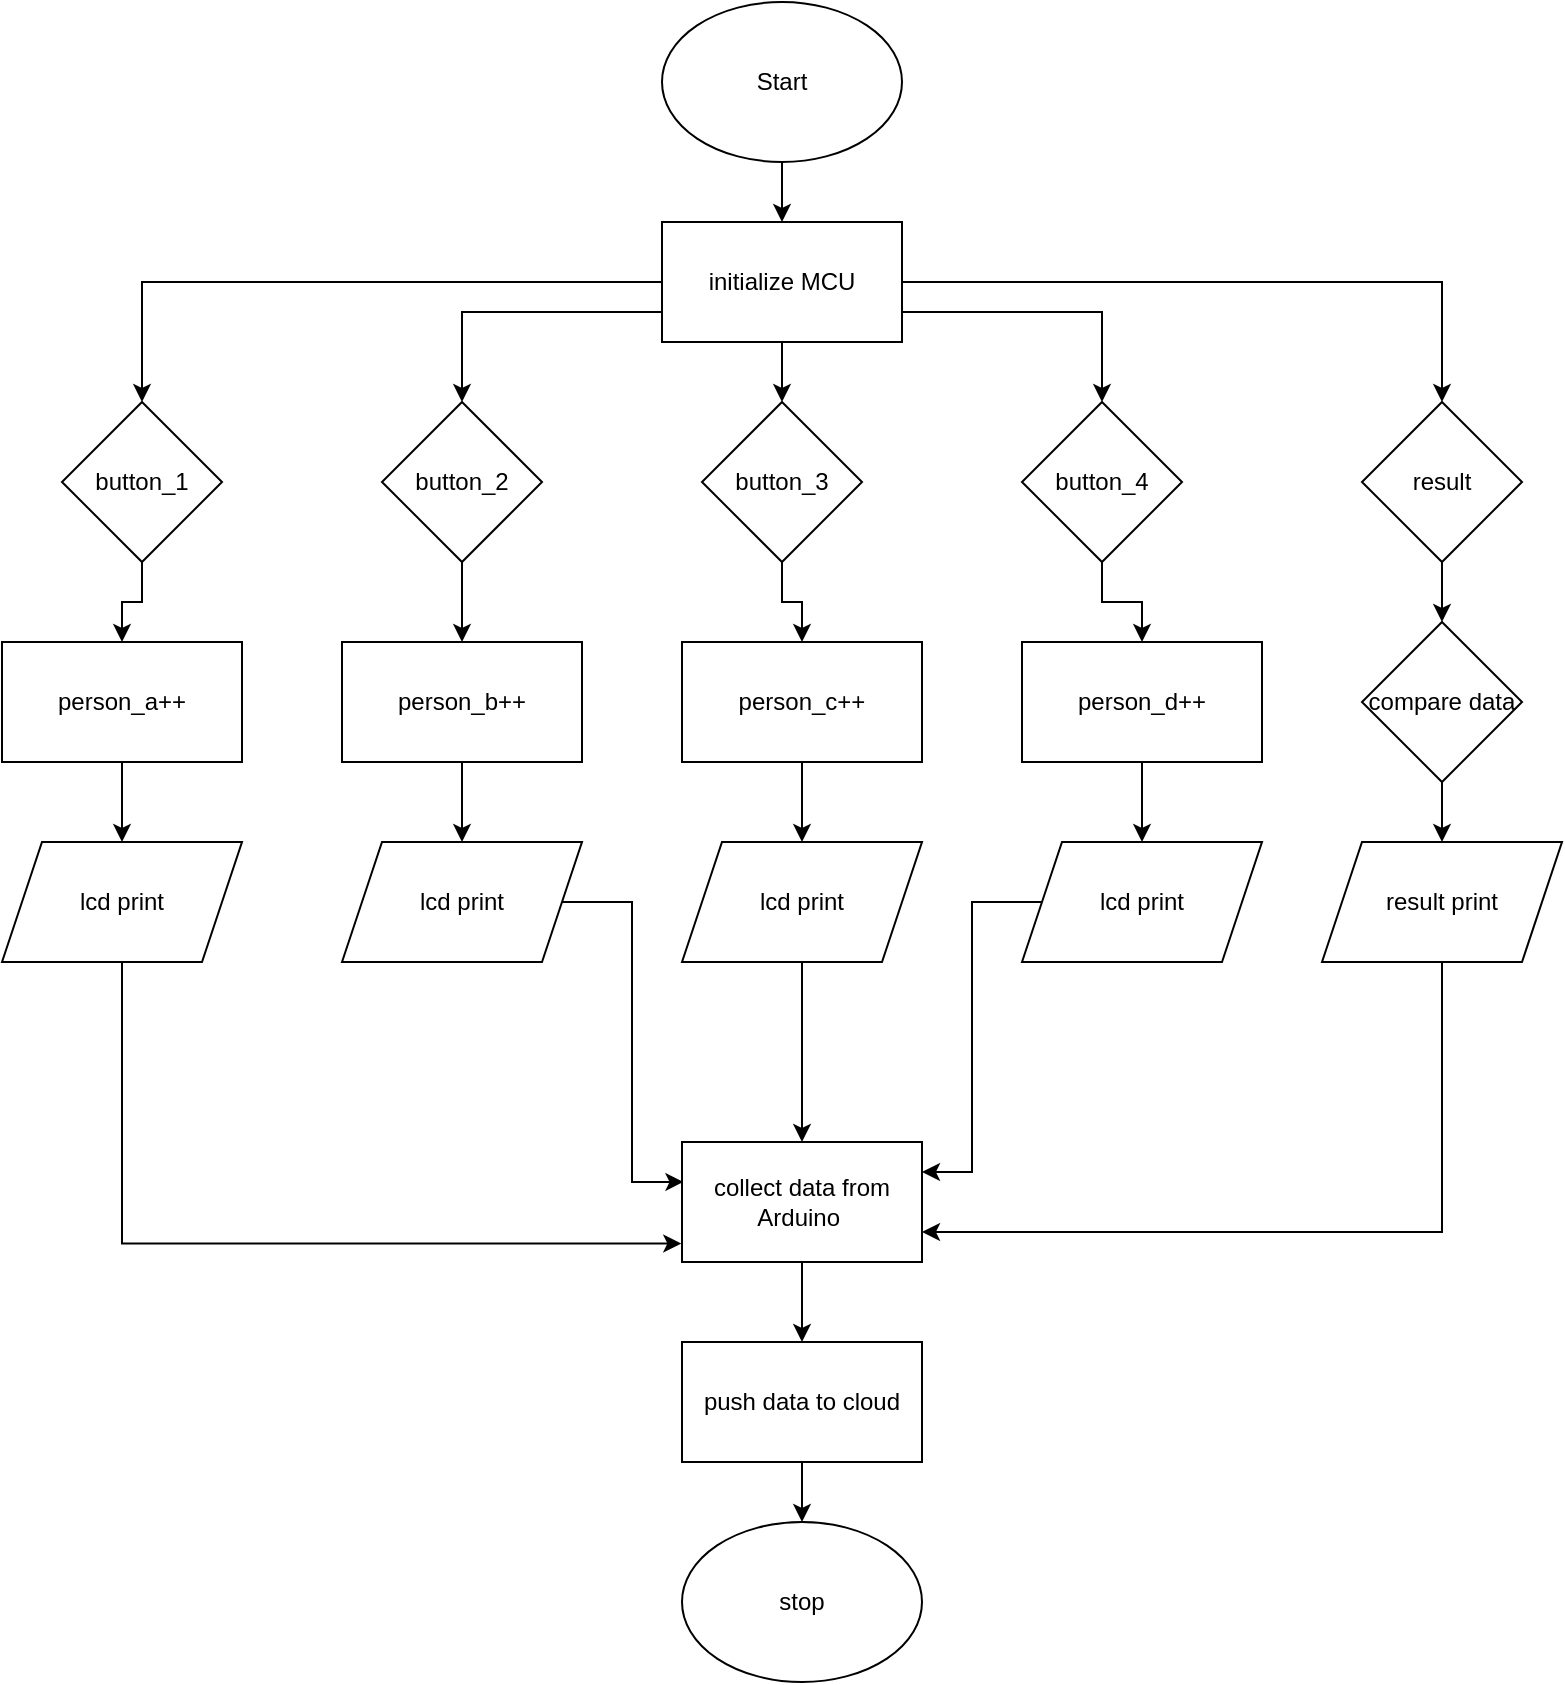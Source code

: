 <mxfile version="15.7.0" type="github">
  <diagram id="oQepenoJj2iVBAI4W11D" name="Page-1">
    <mxGraphModel dx="2076" dy="1184" grid="1" gridSize="10" guides="1" tooltips="1" connect="1" arrows="1" fold="1" page="1" pageScale="1" pageWidth="850" pageHeight="1100" math="0" shadow="0">
      <root>
        <mxCell id="0" />
        <mxCell id="1" parent="0" />
        <mxCell id="-e3V5WIvxnQaTlGsCBYI-39" value="" style="edgeStyle=orthogonalEdgeStyle;rounded=0;orthogonalLoop=1;jettySize=auto;html=1;" edge="1" parent="1" source="-e3V5WIvxnQaTlGsCBYI-3" target="-e3V5WIvxnQaTlGsCBYI-13">
          <mxGeometry relative="1" as="geometry" />
        </mxCell>
        <mxCell id="-e3V5WIvxnQaTlGsCBYI-3" value="button_2" style="rhombus;whiteSpace=wrap;html=1;" vertex="1" parent="1">
          <mxGeometry x="200" y="200" width="80" height="80" as="geometry" />
        </mxCell>
        <mxCell id="-e3V5WIvxnQaTlGsCBYI-38" value="" style="edgeStyle=orthogonalEdgeStyle;rounded=0;orthogonalLoop=1;jettySize=auto;html=1;" edge="1" parent="1" source="-e3V5WIvxnQaTlGsCBYI-4" target="-e3V5WIvxnQaTlGsCBYI-14">
          <mxGeometry relative="1" as="geometry" />
        </mxCell>
        <mxCell id="-e3V5WIvxnQaTlGsCBYI-4" value="button_1" style="rhombus;whiteSpace=wrap;html=1;" vertex="1" parent="1">
          <mxGeometry x="40" y="200" width="80" height="80" as="geometry" />
        </mxCell>
        <mxCell id="-e3V5WIvxnQaTlGsCBYI-41" value="" style="edgeStyle=orthogonalEdgeStyle;rounded=0;orthogonalLoop=1;jettySize=auto;html=1;" edge="1" parent="1" source="-e3V5WIvxnQaTlGsCBYI-5" target="-e3V5WIvxnQaTlGsCBYI-12">
          <mxGeometry relative="1" as="geometry" />
        </mxCell>
        <mxCell id="-e3V5WIvxnQaTlGsCBYI-5" value="button_4" style="rhombus;whiteSpace=wrap;html=1;" vertex="1" parent="1">
          <mxGeometry x="520" y="200" width="80" height="80" as="geometry" />
        </mxCell>
        <mxCell id="-e3V5WIvxnQaTlGsCBYI-40" value="" style="edgeStyle=orthogonalEdgeStyle;rounded=0;orthogonalLoop=1;jettySize=auto;html=1;" edge="1" parent="1" source="-e3V5WIvxnQaTlGsCBYI-6" target="-e3V5WIvxnQaTlGsCBYI-11">
          <mxGeometry relative="1" as="geometry" />
        </mxCell>
        <mxCell id="-e3V5WIvxnQaTlGsCBYI-6" value="button_3" style="rhombus;whiteSpace=wrap;html=1;" vertex="1" parent="1">
          <mxGeometry x="360" y="200" width="80" height="80" as="geometry" />
        </mxCell>
        <mxCell id="-e3V5WIvxnQaTlGsCBYI-42" value="" style="edgeStyle=orthogonalEdgeStyle;rounded=0;orthogonalLoop=1;jettySize=auto;html=1;" edge="1" parent="1" source="-e3V5WIvxnQaTlGsCBYI-7" target="-e3V5WIvxnQaTlGsCBYI-22">
          <mxGeometry relative="1" as="geometry" />
        </mxCell>
        <mxCell id="-e3V5WIvxnQaTlGsCBYI-7" value="result" style="rhombus;whiteSpace=wrap;html=1;" vertex="1" parent="1">
          <mxGeometry x="690" y="200" width="80" height="80" as="geometry" />
        </mxCell>
        <mxCell id="-e3V5WIvxnQaTlGsCBYI-32" value="" style="edgeStyle=orthogonalEdgeStyle;rounded=0;orthogonalLoop=1;jettySize=auto;html=1;" edge="1" parent="1" source="-e3V5WIvxnQaTlGsCBYI-10" target="-e3V5WIvxnQaTlGsCBYI-6">
          <mxGeometry relative="1" as="geometry" />
        </mxCell>
        <mxCell id="-e3V5WIvxnQaTlGsCBYI-33" style="edgeStyle=orthogonalEdgeStyle;rounded=0;orthogonalLoop=1;jettySize=auto;html=1;exitX=0;exitY=0.75;exitDx=0;exitDy=0;entryX=0.5;entryY=0;entryDx=0;entryDy=0;" edge="1" parent="1" source="-e3V5WIvxnQaTlGsCBYI-10" target="-e3V5WIvxnQaTlGsCBYI-3">
          <mxGeometry relative="1" as="geometry">
            <Array as="points">
              <mxPoint x="240" y="155" />
            </Array>
          </mxGeometry>
        </mxCell>
        <mxCell id="-e3V5WIvxnQaTlGsCBYI-35" style="edgeStyle=orthogonalEdgeStyle;rounded=0;orthogonalLoop=1;jettySize=auto;html=1;entryX=0.5;entryY=0;entryDx=0;entryDy=0;" edge="1" parent="1" source="-e3V5WIvxnQaTlGsCBYI-10" target="-e3V5WIvxnQaTlGsCBYI-4">
          <mxGeometry relative="1" as="geometry" />
        </mxCell>
        <mxCell id="-e3V5WIvxnQaTlGsCBYI-36" style="edgeStyle=orthogonalEdgeStyle;rounded=0;orthogonalLoop=1;jettySize=auto;html=1;exitX=1;exitY=0.75;exitDx=0;exitDy=0;entryX=0.5;entryY=0;entryDx=0;entryDy=0;" edge="1" parent="1" source="-e3V5WIvxnQaTlGsCBYI-10" target="-e3V5WIvxnQaTlGsCBYI-5">
          <mxGeometry relative="1" as="geometry" />
        </mxCell>
        <mxCell id="-e3V5WIvxnQaTlGsCBYI-37" style="edgeStyle=orthogonalEdgeStyle;rounded=0;orthogonalLoop=1;jettySize=auto;html=1;" edge="1" parent="1" source="-e3V5WIvxnQaTlGsCBYI-10" target="-e3V5WIvxnQaTlGsCBYI-7">
          <mxGeometry relative="1" as="geometry" />
        </mxCell>
        <mxCell id="-e3V5WIvxnQaTlGsCBYI-10" value="initialize MCU" style="rounded=0;whiteSpace=wrap;html=1;" vertex="1" parent="1">
          <mxGeometry x="340" y="110" width="120" height="60" as="geometry" />
        </mxCell>
        <mxCell id="-e3V5WIvxnQaTlGsCBYI-44" value="" style="edgeStyle=orthogonalEdgeStyle;rounded=0;orthogonalLoop=1;jettySize=auto;html=1;" edge="1" parent="1" source="-e3V5WIvxnQaTlGsCBYI-11" target="-e3V5WIvxnQaTlGsCBYI-17">
          <mxGeometry relative="1" as="geometry" />
        </mxCell>
        <mxCell id="-e3V5WIvxnQaTlGsCBYI-11" value="&lt;span&gt;person_c++&lt;/span&gt;" style="rounded=0;whiteSpace=wrap;html=1;" vertex="1" parent="1">
          <mxGeometry x="350" y="320" width="120" height="60" as="geometry" />
        </mxCell>
        <mxCell id="-e3V5WIvxnQaTlGsCBYI-43" value="" style="edgeStyle=orthogonalEdgeStyle;rounded=0;orthogonalLoop=1;jettySize=auto;html=1;" edge="1" parent="1" source="-e3V5WIvxnQaTlGsCBYI-12" target="-e3V5WIvxnQaTlGsCBYI-16">
          <mxGeometry relative="1" as="geometry" />
        </mxCell>
        <mxCell id="-e3V5WIvxnQaTlGsCBYI-12" value="&lt;span&gt;person_d++&lt;/span&gt;" style="rounded=0;whiteSpace=wrap;html=1;" vertex="1" parent="1">
          <mxGeometry x="520" y="320" width="120" height="60" as="geometry" />
        </mxCell>
        <mxCell id="-e3V5WIvxnQaTlGsCBYI-45" value="" style="edgeStyle=orthogonalEdgeStyle;rounded=0;orthogonalLoop=1;jettySize=auto;html=1;" edge="1" parent="1" source="-e3V5WIvxnQaTlGsCBYI-13" target="-e3V5WIvxnQaTlGsCBYI-18">
          <mxGeometry relative="1" as="geometry" />
        </mxCell>
        <mxCell id="-e3V5WIvxnQaTlGsCBYI-13" value="&lt;span&gt;person_b++&lt;/span&gt;" style="rounded=0;whiteSpace=wrap;html=1;" vertex="1" parent="1">
          <mxGeometry x="180" y="320" width="120" height="60" as="geometry" />
        </mxCell>
        <mxCell id="-e3V5WIvxnQaTlGsCBYI-47" value="" style="edgeStyle=orthogonalEdgeStyle;rounded=0;orthogonalLoop=1;jettySize=auto;html=1;" edge="1" parent="1" source="-e3V5WIvxnQaTlGsCBYI-14" target="-e3V5WIvxnQaTlGsCBYI-19">
          <mxGeometry relative="1" as="geometry" />
        </mxCell>
        <mxCell id="-e3V5WIvxnQaTlGsCBYI-14" value="person_a++" style="rounded=0;whiteSpace=wrap;html=1;" vertex="1" parent="1">
          <mxGeometry x="10" y="320" width="120" height="60" as="geometry" />
        </mxCell>
        <mxCell id="-e3V5WIvxnQaTlGsCBYI-50" style="edgeStyle=orthogonalEdgeStyle;rounded=0;orthogonalLoop=1;jettySize=auto;html=1;entryX=1;entryY=0.25;entryDx=0;entryDy=0;" edge="1" parent="1" source="-e3V5WIvxnQaTlGsCBYI-16" target="-e3V5WIvxnQaTlGsCBYI-23">
          <mxGeometry relative="1" as="geometry" />
        </mxCell>
        <mxCell id="-e3V5WIvxnQaTlGsCBYI-16" value="lcd print" style="shape=parallelogram;perimeter=parallelogramPerimeter;whiteSpace=wrap;html=1;fixedSize=1;" vertex="1" parent="1">
          <mxGeometry x="520" y="420" width="120" height="60" as="geometry" />
        </mxCell>
        <mxCell id="-e3V5WIvxnQaTlGsCBYI-48" value="" style="edgeStyle=orthogonalEdgeStyle;rounded=0;orthogonalLoop=1;jettySize=auto;html=1;" edge="1" parent="1" source="-e3V5WIvxnQaTlGsCBYI-17" target="-e3V5WIvxnQaTlGsCBYI-23">
          <mxGeometry relative="1" as="geometry" />
        </mxCell>
        <mxCell id="-e3V5WIvxnQaTlGsCBYI-17" value="lcd print" style="shape=parallelogram;perimeter=parallelogramPerimeter;whiteSpace=wrap;html=1;fixedSize=1;" vertex="1" parent="1">
          <mxGeometry x="350" y="420" width="120" height="60" as="geometry" />
        </mxCell>
        <mxCell id="-e3V5WIvxnQaTlGsCBYI-49" style="edgeStyle=orthogonalEdgeStyle;rounded=0;orthogonalLoop=1;jettySize=auto;html=1;entryX=0.006;entryY=0.333;entryDx=0;entryDy=0;entryPerimeter=0;" edge="1" parent="1" source="-e3V5WIvxnQaTlGsCBYI-18" target="-e3V5WIvxnQaTlGsCBYI-23">
          <mxGeometry relative="1" as="geometry" />
        </mxCell>
        <mxCell id="-e3V5WIvxnQaTlGsCBYI-18" value="lcd print" style="shape=parallelogram;perimeter=parallelogramPerimeter;whiteSpace=wrap;html=1;fixedSize=1;" vertex="1" parent="1">
          <mxGeometry x="180" y="420" width="120" height="60" as="geometry" />
        </mxCell>
        <mxCell id="-e3V5WIvxnQaTlGsCBYI-51" style="edgeStyle=orthogonalEdgeStyle;rounded=0;orthogonalLoop=1;jettySize=auto;html=1;entryX=-0.003;entryY=0.846;entryDx=0;entryDy=0;entryPerimeter=0;" edge="1" parent="1" source="-e3V5WIvxnQaTlGsCBYI-19" target="-e3V5WIvxnQaTlGsCBYI-23">
          <mxGeometry relative="1" as="geometry">
            <Array as="points">
              <mxPoint x="70" y="621" />
            </Array>
          </mxGeometry>
        </mxCell>
        <mxCell id="-e3V5WIvxnQaTlGsCBYI-19" value="lcd print" style="shape=parallelogram;perimeter=parallelogramPerimeter;whiteSpace=wrap;html=1;fixedSize=1;" vertex="1" parent="1">
          <mxGeometry x="10" y="420" width="120" height="60" as="geometry" />
        </mxCell>
        <mxCell id="-e3V5WIvxnQaTlGsCBYI-52" style="edgeStyle=orthogonalEdgeStyle;rounded=0;orthogonalLoop=1;jettySize=auto;html=1;entryX=1;entryY=0.75;entryDx=0;entryDy=0;" edge="1" parent="1" source="-e3V5WIvxnQaTlGsCBYI-20" target="-e3V5WIvxnQaTlGsCBYI-23">
          <mxGeometry relative="1" as="geometry">
            <Array as="points">
              <mxPoint x="730" y="615" />
            </Array>
          </mxGeometry>
        </mxCell>
        <mxCell id="-e3V5WIvxnQaTlGsCBYI-20" value="result print" style="shape=parallelogram;perimeter=parallelogramPerimeter;whiteSpace=wrap;html=1;fixedSize=1;" vertex="1" parent="1">
          <mxGeometry x="670" y="420" width="120" height="60" as="geometry" />
        </mxCell>
        <mxCell id="-e3V5WIvxnQaTlGsCBYI-46" value="" style="edgeStyle=orthogonalEdgeStyle;rounded=0;orthogonalLoop=1;jettySize=auto;html=1;" edge="1" parent="1" source="-e3V5WIvxnQaTlGsCBYI-22" target="-e3V5WIvxnQaTlGsCBYI-20">
          <mxGeometry relative="1" as="geometry" />
        </mxCell>
        <mxCell id="-e3V5WIvxnQaTlGsCBYI-22" value="compare data" style="rhombus;whiteSpace=wrap;html=1;" vertex="1" parent="1">
          <mxGeometry x="690" y="310" width="80" height="80" as="geometry" />
        </mxCell>
        <mxCell id="-e3V5WIvxnQaTlGsCBYI-53" value="" style="edgeStyle=orthogonalEdgeStyle;rounded=0;orthogonalLoop=1;jettySize=auto;html=1;" edge="1" parent="1" source="-e3V5WIvxnQaTlGsCBYI-23" target="-e3V5WIvxnQaTlGsCBYI-25">
          <mxGeometry relative="1" as="geometry" />
        </mxCell>
        <mxCell id="-e3V5WIvxnQaTlGsCBYI-23" value="collect data from Arduino&amp;nbsp;" style="rounded=0;whiteSpace=wrap;html=1;" vertex="1" parent="1">
          <mxGeometry x="350" y="570" width="120" height="60" as="geometry" />
        </mxCell>
        <mxCell id="-e3V5WIvxnQaTlGsCBYI-54" value="" style="edgeStyle=orthogonalEdgeStyle;rounded=0;orthogonalLoop=1;jettySize=auto;html=1;" edge="1" parent="1" source="-e3V5WIvxnQaTlGsCBYI-25" target="-e3V5WIvxnQaTlGsCBYI-29">
          <mxGeometry relative="1" as="geometry" />
        </mxCell>
        <mxCell id="-e3V5WIvxnQaTlGsCBYI-25" value="push data to cloud" style="rounded=0;whiteSpace=wrap;html=1;" vertex="1" parent="1">
          <mxGeometry x="350" y="670" width="120" height="60" as="geometry" />
        </mxCell>
        <mxCell id="-e3V5WIvxnQaTlGsCBYI-30" value="" style="edgeStyle=orthogonalEdgeStyle;rounded=0;orthogonalLoop=1;jettySize=auto;html=1;" edge="1" parent="1" source="-e3V5WIvxnQaTlGsCBYI-28" target="-e3V5WIvxnQaTlGsCBYI-10">
          <mxGeometry relative="1" as="geometry" />
        </mxCell>
        <mxCell id="-e3V5WIvxnQaTlGsCBYI-28" value="&lt;span&gt;Start&lt;/span&gt;" style="ellipse;whiteSpace=wrap;html=1;" vertex="1" parent="1">
          <mxGeometry x="340" width="120" height="80" as="geometry" />
        </mxCell>
        <mxCell id="-e3V5WIvxnQaTlGsCBYI-29" value="stop" style="ellipse;whiteSpace=wrap;html=1;" vertex="1" parent="1">
          <mxGeometry x="350" y="760" width="120" height="80" as="geometry" />
        </mxCell>
      </root>
    </mxGraphModel>
  </diagram>
</mxfile>
